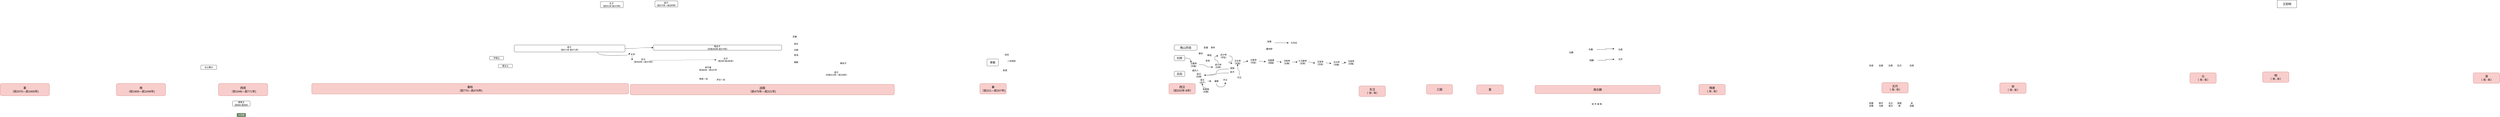 <mxfile version="10.7.6" type="github"><diagram id="B4h1iAgGutounkVAhYRp" name="history"><mxGraphModel dx="4846" dy="760" grid="1" gridSize="10" guides="1" tooltips="1" connect="1" arrows="1" fold="1" page="1" pageScale="1" pageWidth="827" pageHeight="1169" math="0" shadow="0"><root><mxCell id="0"/><mxCell id="1" parent="0"/><mxCell id="aPUkME7y7yC4_XbtxQYm-2" value="秦&lt;br&gt;（&lt;span&gt;前221—前207年)&lt;/span&gt;&lt;br&gt;" style="rounded=1;whiteSpace=wrap;html=1;fontSize=16;fillColor=#f8cecc;strokeColor=#b85450;" parent="1" vertex="1"><mxGeometry x="2966" y="570" width="150" height="60" as="geometry"/></mxCell><mxCell id="aPUkME7y7yC4_XbtxQYm-3" value="李斯" style="rounded=1;whiteSpace=wrap;html=1;fontSize=16;" parent="1" vertex="1"><mxGeometry x="3006" y="430" width="65" height="40" as="geometry"/></mxCell><mxCell id="aPUkME7y7yC4_XbtxQYm-4" value="战国&lt;br&gt;（&lt;span&gt;前475年—前221年&lt;/span&gt;&lt;span&gt;)&lt;/span&gt;&lt;br&gt;" style="rounded=1;whiteSpace=wrap;html=1;fontSize=16;fillColor=#f8cecc;strokeColor=#b85450;" parent="1" vertex="1"><mxGeometry x="980" y="575" width="1500" height="60" as="geometry"/></mxCell><mxCell id="aPUkME7y7yC4_XbtxQYm-5" value="春秋&lt;br&gt;（&lt;span&gt;前770—前476年)&lt;/span&gt;&lt;br&gt;" style="rounded=1;whiteSpace=wrap;html=1;fontSize=16;fillColor=#f8cecc;strokeColor=#b85450;" parent="1" vertex="1"><mxGeometry x="-830" y="570" width="1800" height="60" as="geometry"/></mxCell><mxCell id="aPUkME7y7yC4_XbtxQYm-6" value="西周&lt;br&gt;（&lt;span&gt;前1046—前771年)&lt;/span&gt;&lt;br&gt;" style="rounded=1;whiteSpace=wrap;html=1;fontSize=16;fillColor=#f8cecc;strokeColor=#b85450;" parent="1" vertex="1"><mxGeometry x="-1360" y="570" width="280" height="70" as="geometry"/></mxCell><mxCell id="aPUkME7y7yC4_XbtxQYm-7" value="商&lt;br&gt;（&lt;span&gt;前1600—前1046年)&lt;/span&gt;&lt;br&gt;" style="rounded=1;whiteSpace=wrap;html=1;fontSize=16;fillColor=#f8cecc;strokeColor=#b85450;" parent="1" vertex="1"><mxGeometry x="-1940" y="570" width="280" height="70" as="geometry"/></mxCell><mxCell id="aPUkME7y7yC4_XbtxQYm-8" value="夏&lt;br&gt;（&lt;span&gt;前2070—前1600年)&lt;/span&gt;&lt;br&gt;" style="rounded=1;whiteSpace=wrap;html=1;fontSize=16;fillColor=#f8cecc;strokeColor=#b85450;" parent="1" vertex="1"><mxGeometry x="-2599.833" y="570" width="280" height="70" as="geometry"/></mxCell><mxCell id="aPUkME7y7yC4_XbtxQYm-9" value="齐桓公" style="rounded=1;whiteSpace=wrap;html=1;fontSize=12;" parent="1" vertex="1"><mxGeometry x="180" y="415" width="80" height="20" as="geometry"/></mxCell><mxCell id="aPUkME7y7yC4_XbtxQYm-11" value="西汉&lt;br&gt;（前202年-8年）&lt;br&gt;" style="rounded=1;whiteSpace=wrap;html=1;fontSize=16;fillColor=#f8cecc;strokeColor=#b85450;" parent="1" vertex="1"><mxGeometry x="4040" y="570" width="150" height="60" as="geometry"/></mxCell><mxCell id="MpLFHPZ68rCktOpKLuaT-13" style="edgeStyle=orthogonalEdgeStyle;curved=1;rounded=0;orthogonalLoop=1;jettySize=auto;html=1;exitX=1;exitY=0.5;exitDx=0;exitDy=0;entryX=0.25;entryY=0;entryDx=0;entryDy=0;" parent="1" source="aPUkME7y7yC4_XbtxQYm-12" target="MpLFHPZ68rCktOpKLuaT-6" edge="1"><mxGeometry relative="1" as="geometry"/></mxCell><mxCell id="aPUkME7y7yC4_XbtxQYm-12" value="刘邦" style="rounded=1;whiteSpace=wrap;html=1;fontSize=16;" parent="1" vertex="1"><mxGeometry x="4070" y="410" width="60" height="30" as="geometry"/></mxCell><mxCell id="aPUkME7y7yC4_XbtxQYm-13" value="商山四诰" style="rounded=1;whiteSpace=wrap;html=1;fontSize=16;" parent="1" vertex="1"><mxGeometry x="4070" y="350" width="130" height="30" as="geometry"/></mxCell><mxCell id="aPUkME7y7yC4_XbtxQYm-14" value="吕后" style="rounded=1;whiteSpace=wrap;html=1;fontSize=16;" parent="1" vertex="1"><mxGeometry x="4070" y="500" width="60" height="30" as="geometry"/></mxCell><mxCell id="aPUkME7y7yC4_XbtxQYm-39" style="edgeStyle=orthogonalEdgeStyle;curved=1;rounded=0;orthogonalLoop=1;jettySize=auto;html=1;exitX=1;exitY=0.5;exitDx=0;exitDy=0;entryX=0;entryY=0.5;entryDx=0;entryDy=0;fontSize=12;" parent="1" source="aPUkME7y7yC4_XbtxQYm-15" target="aPUkME7y7yC4_XbtxQYm-16" edge="1"><mxGeometry relative="1" as="geometry"/></mxCell><mxCell id="r9mWfL_eA96lx4Y-Phn7-4" style="edgeStyle=orthogonalEdgeStyle;rounded=0;orthogonalLoop=1;jettySize=auto;html=1;exitX=0.75;exitY=1;exitDx=0;exitDy=0;entryX=0.016;entryY=0.413;entryDx=0;entryDy=0;entryPerimeter=0;curved=1;" parent="1" source="aPUkME7y7yC4_XbtxQYm-15" target="r9mWfL_eA96lx4Y-Phn7-3" edge="1"><mxGeometry relative="1" as="geometry"/></mxCell><mxCell id="aPUkME7y7yC4_XbtxQYm-15" value="老子&amp;nbsp;&lt;br style=&quot;font-size: 12px;&quot;&gt;（前571年-前471年）&lt;br style=&quot;font-size: 12px;&quot;&gt;" style="rounded=1;whiteSpace=wrap;html=1;fontSize=12;" parent="1" vertex="1"><mxGeometry x="320" y="350" width="630" height="40" as="geometry"/></mxCell><mxCell id="aPUkME7y7yC4_XbtxQYm-16" value="鬼谷子&amp;nbsp;&lt;br style=&quot;font-size: 12px;&quot;&gt;（约前400年-前270年）&lt;br style=&quot;font-size: 12px;&quot;&gt;" style="rounded=1;whiteSpace=wrap;html=1;fontSize=12;" parent="1" vertex="1"><mxGeometry x="1110" y="350" width="730" height="30" as="geometry"/></mxCell><mxCell id="aPUkME7y7yC4_XbtxQYm-17" value="孔子&amp;nbsp;&lt;br style=&quot;font-size: 12px&quot;&gt;（前551年-前479年）&lt;br style=&quot;font-size: 12px&quot;&gt;" style="rounded=1;whiteSpace=wrap;html=1;fontSize=12;" parent="1" vertex="1"><mxGeometry x="810" y="102" width="130" height="35" as="geometry"/></mxCell><mxCell id="aPUkME7y7yC4_XbtxQYm-21" value="孟子&amp;nbsp;&lt;br style=&quot;font-size: 12px&quot;&gt;（&lt;span&gt;前372年—前289年&lt;/span&gt;）&lt;br&gt;" style="rounded=1;whiteSpace=wrap;html=1;fontSize=12;" parent="1" vertex="1"><mxGeometry x="1120" y="98" width="130" height="35" as="geometry"/></mxCell><mxCell id="aPUkME7y7yC4_XbtxQYm-25" value="&lt;div style=&quot;text-align: center&quot;&gt;韩非子&lt;br&gt;&lt;/div&gt;" style="text;html=1;fontSize=12;" parent="1" vertex="1"><mxGeometry x="2170" y="441" width="90" height="30" as="geometry"/></mxCell><mxCell id="aPUkME7y7yC4_XbtxQYm-26" value="杨朱一派" style="text;html=1;fontSize=12;" parent="1" vertex="1"><mxGeometry x="1370" y="530" width="70" height="30" as="geometry"/></mxCell><mxCell id="aPUkME7y7yC4_XbtxQYm-27" value="&lt;div style=&quot;text-align: center&quot;&gt;&lt;span&gt;庄子&lt;/span&gt;&lt;/div&gt;&lt;div style=&quot;text-align: center&quot;&gt;&lt;span&gt;（前369-前286年）&lt;/span&gt;&lt;/div&gt;" style="text;html=1;fontSize=12;" parent="1" vertex="1"><mxGeometry x="1468" y="414" width="233" height="41" as="geometry"/></mxCell><mxCell id="aPUkME7y7yC4_XbtxQYm-28" value="尹文一派" style="text;html=1;fontSize=12;" parent="1" vertex="1"><mxGeometry x="1468" y="534.5" width="70" height="30" as="geometry"/></mxCell><mxCell id="aPUkME7y7yC4_XbtxQYm-32" value="庞涓" style="text;html=1;fontSize=12;" parent="1" vertex="1"><mxGeometry x="1908" y="394" width="50" height="30" as="geometry"/></mxCell><mxCell id="aPUkME7y7yC4_XbtxQYm-33" value="孙膑" style="text;html=1;fontSize=12;" parent="1" vertex="1"><mxGeometry x="1908" y="365" width="60" height="30" as="geometry"/></mxCell><mxCell id="aPUkME7y7yC4_XbtxQYm-34" value="商鞅" style="text;html=1;fontSize=12;" parent="1" vertex="1"><mxGeometry x="1908" y="435" width="50" height="30" as="geometry"/></mxCell><mxCell id="aPUkME7y7yC4_XbtxQYm-37" value="张仪" style="text;html=1;fontSize=12;" parent="1" vertex="1"><mxGeometry x="1908" y="330" width="50" height="30" as="geometry"/></mxCell><mxCell id="aPUkME7y7yC4_XbtxQYm-38" value="苏秦" style="text;html=1;fontSize=12;" parent="1" vertex="1"><mxGeometry x="1900" y="288.5" width="50" height="30" as="geometry"/></mxCell><mxCell id="aPUkME7y7yC4_XbtxQYm-40" value="东汉&lt;br&gt;（ 年- 年）&lt;br&gt;" style="rounded=1;whiteSpace=wrap;html=1;fontSize=16;fillColor=#f8cecc;strokeColor=#b85450;" parent="1" vertex="1"><mxGeometry x="5120" y="584" width="150" height="60" as="geometry"/></mxCell><mxCell id="aPUkME7y7yC4_XbtxQYm-42" value="隋唐&lt;br&gt;（ 年- 年）&lt;br&gt;" style="rounded=1;whiteSpace=wrap;html=1;fontSize=16;fillColor=#f8cecc;strokeColor=#b85450;" parent="1" vertex="1"><mxGeometry x="7050.5" y="575" width="150" height="60" as="geometry"/></mxCell><mxCell id="aPUkME7y7yC4_XbtxQYm-43" value="宋&lt;br&gt;（ 年- 年）&lt;br&gt;" style="rounded=1;whiteSpace=wrap;html=1;fontSize=16;fillColor=#f8cecc;strokeColor=#b85450;" parent="1" vertex="1"><mxGeometry x="8760" y="566.5" width="150" height="60" as="geometry"/></mxCell><mxCell id="aPUkME7y7yC4_XbtxQYm-44" value="元&lt;br&gt;（ 年- 年）&lt;br&gt;" style="rounded=1;whiteSpace=wrap;html=1;fontSize=16;fillColor=#f8cecc;strokeColor=#b85450;" parent="1" vertex="1"><mxGeometry x="9840" y="509" width="150" height="60" as="geometry"/></mxCell><mxCell id="aPUkME7y7yC4_XbtxQYm-45" value="明&lt;br&gt;（ 年- 年）&lt;br&gt;" style="rounded=1;whiteSpace=wrap;html=1;fontSize=16;fillColor=#f8cecc;strokeColor=#b85450;" parent="1" vertex="1"><mxGeometry x="10253" y="503.5" width="150" height="60" as="geometry"/></mxCell><mxCell id="aPUkME7y7yC4_XbtxQYm-46" value="清&lt;br&gt;（ 年- 年）&lt;br&gt;" style="rounded=1;whiteSpace=wrap;html=1;fontSize=16;fillColor=#f8cecc;strokeColor=#b85450;" parent="1" vertex="1"><mxGeometry x="11450" y="509" width="150" height="60" as="geometry"/></mxCell><mxCell id="aPUkME7y7yC4_XbtxQYm-47" value="王阳明" style="rounded=1;whiteSpace=wrap;html=1;glass=0;fontSize=16;arcSize=0;" parent="1" vertex="1"><mxGeometry x="10336.5" y="93.5" width="110" height="44" as="geometry"/></mxCell><mxCell id="XmjEOH4qvzH-M5LciXww-1" value="古公覃父" style="rounded=1;whiteSpace=wrap;html=1;" parent="1" vertex="1"><mxGeometry x="-1460" y="465" width="90" height="25" as="geometry"/></mxCell><mxCell id="MpLFHPZ68rCktOpKLuaT-1" value="萧何" style="text;html=1;strokeColor=none;fillColor=none;align=center;verticalAlign=middle;whiteSpace=wrap;rounded=0;" parent="1" vertex="1"><mxGeometry x="4200" y="389" width="40" height="20" as="geometry"/></mxCell><mxCell id="MpLFHPZ68rCktOpKLuaT-2" value="韩信" style="text;html=1;strokeColor=none;fillColor=none;align=center;verticalAlign=middle;whiteSpace=wrap;rounded=0;" parent="1" vertex="1"><mxGeometry x="4250" y="399" width="40" height="20" as="geometry"/></mxCell><mxCell id="MpLFHPZ68rCktOpKLuaT-3" value="张良" style="text;html=1;strokeColor=none;fillColor=none;align=center;verticalAlign=middle;whiteSpace=wrap;rounded=0;" parent="1" vertex="1"><mxGeometry x="4240" y="430" width="40" height="20" as="geometry"/></mxCell><mxCell id="MpLFHPZ68rCktOpKLuaT-4" value="彭越" style="text;html=1;strokeColor=none;fillColor=none;align=center;verticalAlign=middle;whiteSpace=wrap;rounded=0;" parent="1" vertex="1"><mxGeometry x="4230" y="355" width="40" height="20" as="geometry"/></mxCell><mxCell id="MpLFHPZ68rCktOpKLuaT-5" value="英布" style="text;html=1;strokeColor=none;fillColor=none;align=center;verticalAlign=middle;whiteSpace=wrap;rounded=0;" parent="1" vertex="1"><mxGeometry x="4270" y="355" width="40" height="20" as="geometry"/></mxCell><mxCell id="MpLFHPZ68rCktOpKLuaT-18" style="edgeStyle=orthogonalEdgeStyle;curved=1;rounded=0;orthogonalLoop=1;jettySize=auto;html=1;exitX=1;exitY=0.5;exitDx=0;exitDy=0;entryX=0;entryY=0.75;entryDx=0;entryDy=0;" parent="1" source="MpLFHPZ68rCktOpKLuaT-6" target="MpLFHPZ68rCktOpKLuaT-17" edge="1"><mxGeometry relative="1" as="geometry"/></mxCell><mxCell id="MpLFHPZ68rCktOpKLuaT-6" value="汉惠帝（刘盈）" style="text;html=1;strokeColor=none;fillColor=none;align=center;verticalAlign=middle;whiteSpace=wrap;rounded=0;" parent="1" vertex="1"><mxGeometry x="4150" y="450" width="60" height="25" as="geometry"/></mxCell><mxCell id="MpLFHPZ68rCktOpKLuaT-7" value="戚夫人" style="text;html=1;strokeColor=none;fillColor=none;align=center;verticalAlign=middle;whiteSpace=wrap;rounded=0;" parent="1" vertex="1"><mxGeometry x="4160" y="482.5" width="60" height="27" as="geometry"/></mxCell><mxCell id="MpLFHPZ68rCktOpKLuaT-23" style="edgeStyle=orthogonalEdgeStyle;curved=1;rounded=0;orthogonalLoop=1;jettySize=auto;html=1;exitX=1;exitY=0.5;exitDx=0;exitDy=0;" parent="1" source="MpLFHPZ68rCktOpKLuaT-10" target="MpLFHPZ68rCktOpKLuaT-22" edge="1"><mxGeometry relative="1" as="geometry"/></mxCell><mxCell id="MpLFHPZ68rCktOpKLuaT-10" value="汉文帝&lt;br&gt;（刘恒）&lt;br&gt;" style="text;html=1;strokeColor=none;fillColor=none;align=center;verticalAlign=middle;whiteSpace=wrap;rounded=0;" parent="1" vertex="1"><mxGeometry x="4400" y="435" width="60" height="25" as="geometry"/></mxCell><mxCell id="MpLFHPZ68rCktOpKLuaT-40" style="edgeStyle=orthogonalEdgeStyle;curved=1;rounded=0;orthogonalLoop=1;jettySize=auto;html=1;exitX=0.5;exitY=0;exitDx=0;exitDy=0;entryX=0.5;entryY=1;entryDx=0;entryDy=0;" parent="1" source="MpLFHPZ68rCktOpKLuaT-11" target="MpLFHPZ68rCktOpKLuaT-10" edge="1"><mxGeometry relative="1" as="geometry"/></mxCell><mxCell id="MpLFHPZ68rCktOpKLuaT-11" value="代王" style="text;html=1;strokeColor=none;fillColor=none;align=center;verticalAlign=middle;whiteSpace=wrap;rounded=0;" parent="1" vertex="1"><mxGeometry x="4410" y="523.5" width="60" height="25" as="geometry"/></mxCell><mxCell id="MpLFHPZ68rCktOpKLuaT-25" style="edgeStyle=orthogonalEdgeStyle;curved=1;rounded=0;orthogonalLoop=1;jettySize=auto;html=1;exitX=0.5;exitY=0;exitDx=0;exitDy=0;entryX=0;entryY=0.5;entryDx=0;entryDy=0;" parent="1" source="MpLFHPZ68rCktOpKLuaT-17" target="MpLFHPZ68rCktOpKLuaT-24" edge="1"><mxGeometry relative="1" as="geometry"/></mxCell><mxCell id="MpLFHPZ68rCktOpKLuaT-17" value="前少帝（刘恭）" style="text;html=1;strokeColor=none;fillColor=none;align=center;verticalAlign=middle;whiteSpace=wrap;rounded=0;" parent="1" vertex="1"><mxGeometry x="4290" y="457.5" width="60" height="25" as="geometry"/></mxCell><mxCell id="MpLFHPZ68rCktOpKLuaT-34" style="edgeStyle=orthogonalEdgeStyle;curved=1;rounded=0;orthogonalLoop=1;jettySize=auto;html=1;exitX=0;exitY=0.75;exitDx=0;exitDy=0;entryX=1;entryY=0.5;entryDx=0;entryDy=0;" parent="1" source="MpLFHPZ68rCktOpKLuaT-20" target="MpLFHPZ68rCktOpKLuaT-27" edge="1"><mxGeometry relative="1" as="geometry"/></mxCell><mxCell id="MpLFHPZ68rCktOpKLuaT-20" value="周勃" style="text;html=1;strokeColor=none;fillColor=none;align=center;verticalAlign=middle;whiteSpace=wrap;rounded=0;" parent="1" vertex="1"><mxGeometry x="4380" y="472.5" width="40" height="20" as="geometry"/></mxCell><mxCell id="MpLFHPZ68rCktOpKLuaT-35" style="edgeStyle=orthogonalEdgeStyle;curved=1;rounded=0;orthogonalLoop=1;jettySize=auto;html=1;exitX=0;exitY=0.75;exitDx=0;exitDy=0;entryX=1;entryY=0.5;entryDx=0;entryDy=0;" parent="1" source="MpLFHPZ68rCktOpKLuaT-21" target="MpLFHPZ68rCktOpKLuaT-27" edge="1"><mxGeometry relative="1" as="geometry"/></mxCell><mxCell id="MpLFHPZ68rCktOpKLuaT-21" value="陈平" style="text;html=1;strokeColor=none;fillColor=none;align=center;verticalAlign=middle;whiteSpace=wrap;rounded=0;" parent="1" vertex="1"><mxGeometry x="4380" y="495" width="40" height="20" as="geometry"/></mxCell><mxCell id="MpLFHPZ68rCktOpKLuaT-42" value="" style="edgeStyle=orthogonalEdgeStyle;curved=1;rounded=0;orthogonalLoop=1;jettySize=auto;html=1;" parent="1" source="MpLFHPZ68rCktOpKLuaT-22" target="MpLFHPZ68rCktOpKLuaT-41" edge="1"><mxGeometry relative="1" as="geometry"/></mxCell><mxCell id="MpLFHPZ68rCktOpKLuaT-22" value="汉景帝（刘启）" style="text;html=1;strokeColor=none;fillColor=none;align=center;verticalAlign=middle;whiteSpace=wrap;rounded=0;" parent="1" vertex="1"><mxGeometry x="4490" y="430" width="60" height="25" as="geometry"/></mxCell><mxCell id="MpLFHPZ68rCktOpKLuaT-45" value="" style="edgeStyle=orthogonalEdgeStyle;curved=1;rounded=0;orthogonalLoop=1;jettySize=auto;html=1;" parent="1" source="MpLFHPZ68rCktOpKLuaT-41" target="MpLFHPZ68rCktOpKLuaT-44" edge="1"><mxGeometry relative="1" as="geometry"/></mxCell><mxCell id="MpLFHPZ68rCktOpKLuaT-41" value="汉武帝&lt;br&gt;（刘彻）&lt;br&gt;" style="text;html=1;strokeColor=none;fillColor=none;align=center;verticalAlign=middle;whiteSpace=wrap;rounded=0;" parent="1" vertex="1"><mxGeometry x="4590" y="432.5" width="60" height="25" as="geometry"/></mxCell><mxCell id="MpLFHPZ68rCktOpKLuaT-47" value="" style="edgeStyle=orthogonalEdgeStyle;curved=1;rounded=0;orthogonalLoop=1;jettySize=auto;html=1;" parent="1" source="MpLFHPZ68rCktOpKLuaT-44" target="MpLFHPZ68rCktOpKLuaT-46" edge="1"><mxGeometry relative="1" as="geometry"/></mxCell><mxCell id="MpLFHPZ68rCktOpKLuaT-44" value="汉昭帝&lt;br&gt;（刘弗）&lt;br&gt;" style="text;html=1;strokeColor=none;fillColor=none;align=center;verticalAlign=middle;whiteSpace=wrap;rounded=0;" parent="1" vertex="1"><mxGeometry x="4680" y="435" width="60" height="25" as="geometry"/></mxCell><mxCell id="MpLFHPZ68rCktOpKLuaT-49" value="" style="edgeStyle=orthogonalEdgeStyle;curved=1;rounded=0;orthogonalLoop=1;jettySize=auto;html=1;" parent="1" source="MpLFHPZ68rCktOpKLuaT-46" target="MpLFHPZ68rCktOpKLuaT-48" edge="1"><mxGeometry relative="1" as="geometry"/></mxCell><mxCell id="MpLFHPZ68rCktOpKLuaT-46" value="9.汉废帝&lt;br&gt;（刘贺）&lt;br&gt;" style="text;html=1;strokeColor=none;fillColor=none;align=center;verticalAlign=middle;whiteSpace=wrap;rounded=0;" parent="1" vertex="1"><mxGeometry x="4770" y="435" width="60" height="25" as="geometry"/></mxCell><mxCell id="MpLFHPZ68rCktOpKLuaT-51" value="" style="edgeStyle=orthogonalEdgeStyle;curved=1;rounded=0;orthogonalLoop=1;jettySize=auto;html=1;" parent="1" source="MpLFHPZ68rCktOpKLuaT-48" target="MpLFHPZ68rCktOpKLuaT-50" edge="1"><mxGeometry relative="1" as="geometry"/></mxCell><mxCell id="MpLFHPZ68rCktOpKLuaT-48" value="汉宣帝&lt;br&gt;（刘询）&lt;br&gt;" style="text;html=1;strokeColor=none;fillColor=none;align=center;verticalAlign=middle;whiteSpace=wrap;rounded=0;" parent="1" vertex="1"><mxGeometry x="4870" y="440" width="60" height="25" as="geometry"/></mxCell><mxCell id="MpLFHPZ68rCktOpKLuaT-55" value="" style="edgeStyle=orthogonalEdgeStyle;curved=1;rounded=0;orthogonalLoop=1;jettySize=auto;html=1;" parent="1" source="MpLFHPZ68rCktOpKLuaT-50" target="MpLFHPZ68rCktOpKLuaT-54" edge="1"><mxGeometry relative="1" as="geometry"/></mxCell><mxCell id="MpLFHPZ68rCktOpKLuaT-50" value="汉元帝&lt;br&gt;（刘奭）&lt;br&gt;" style="text;html=1;strokeColor=none;fillColor=none;align=center;verticalAlign=middle;whiteSpace=wrap;rounded=0;" parent="1" vertex="1"><mxGeometry x="4962" y="442.5" width="60" height="25" as="geometry"/></mxCell><mxCell id="MpLFHPZ68rCktOpKLuaT-54" value="汉成帝&lt;br&gt;（刘骜）&lt;br&gt;" style="text;html=1;strokeColor=none;fillColor=none;align=center;verticalAlign=middle;whiteSpace=wrap;rounded=0;" parent="1" vertex="1"><mxGeometry x="5045" y="437.5" width="60" height="25" as="geometry"/></mxCell><mxCell id="MpLFHPZ68rCktOpKLuaT-26" style="edgeStyle=orthogonalEdgeStyle;curved=1;rounded=0;orthogonalLoop=1;jettySize=auto;html=1;exitX=1;exitY=0.5;exitDx=0;exitDy=0;entryX=0;entryY=0.75;entryDx=0;entryDy=0;" parent="1" source="MpLFHPZ68rCktOpKLuaT-24" target="MpLFHPZ68rCktOpKLuaT-10" edge="1"><mxGeometry relative="1" as="geometry"/></mxCell><mxCell id="MpLFHPZ68rCktOpKLuaT-24" value="后少帝&lt;br&gt;（刘弘）&lt;br&gt;" style="text;html=1;strokeColor=none;fillColor=none;align=center;verticalAlign=middle;whiteSpace=wrap;rounded=0;" parent="1" vertex="1"><mxGeometry x="4320" y="400" width="60" height="25" as="geometry"/></mxCell><mxCell id="MpLFHPZ68rCktOpKLuaT-27" value="赵王&lt;br&gt;（吕禄）&lt;br&gt;" style="text;html=1;strokeColor=none;fillColor=none;align=center;verticalAlign=middle;whiteSpace=wrap;rounded=0;" parent="1" vertex="1"><mxGeometry x="4180" y="509" width="60" height="27" as="geometry"/></mxCell><mxCell id="MpLFHPZ68rCktOpKLuaT-30" value="" style="edgeStyle=orthogonalEdgeStyle;curved=1;rounded=0;orthogonalLoop=1;jettySize=auto;html=1;" parent="1" source="MpLFHPZ68rCktOpKLuaT-28" target="MpLFHPZ68rCktOpKLuaT-29" edge="1"><mxGeometry relative="1" as="geometry"/></mxCell><mxCell id="MpLFHPZ68rCktOpKLuaT-28" value="梁王&lt;br&gt;（吕产）&lt;br&gt;" style="text;html=1;strokeColor=none;fillColor=none;align=center;verticalAlign=middle;whiteSpace=wrap;rounded=0;" parent="1" vertex="1"><mxGeometry x="4200" y="543" width="60" height="27" as="geometry"/></mxCell><mxCell id="MpLFHPZ68rCktOpKLuaT-33" style="edgeStyle=orthogonalEdgeStyle;curved=1;rounded=0;orthogonalLoop=1;jettySize=auto;html=1;exitX=0.5;exitY=1;exitDx=0;exitDy=0;entryX=0.5;entryY=1;entryDx=0;entryDy=0;" parent="1" source="MpLFHPZ68rCktOpKLuaT-29" target="MpLFHPZ68rCktOpKLuaT-31" edge="1"><mxGeometry relative="1" as="geometry"/></mxCell><mxCell id="MpLFHPZ68rCktOpKLuaT-29" value="灌婴&lt;br&gt;" style="text;html=1;strokeColor=none;fillColor=none;align=center;verticalAlign=middle;whiteSpace=wrap;rounded=0;" parent="1" vertex="1"><mxGeometry x="4280" y="543" width="60" height="27" as="geometry"/></mxCell><mxCell id="MpLFHPZ68rCktOpKLuaT-31" value="齐王&lt;br&gt;" style="text;html=1;strokeColor=none;fillColor=none;align=center;verticalAlign=middle;whiteSpace=wrap;rounded=0;" parent="1" vertex="1"><mxGeometry x="4330" y="536" width="60" height="27" as="geometry"/></mxCell><mxCell id="MpLFHPZ68rCktOpKLuaT-39" style="edgeStyle=orthogonalEdgeStyle;curved=1;rounded=0;orthogonalLoop=1;jettySize=auto;html=1;exitX=0.5;exitY=0;exitDx=0;exitDy=0;entryX=0.5;entryY=1;entryDx=0;entryDy=0;" parent="1" source="MpLFHPZ68rCktOpKLuaT-36" target="MpLFHPZ68rCktOpKLuaT-28" edge="1"><mxGeometry relative="1" as="geometry"/></mxCell><mxCell id="MpLFHPZ68rCktOpKLuaT-36" value="朱虚侯&lt;br&gt;（刘章）&lt;br&gt;" style="text;html=1;strokeColor=none;fillColor=none;align=center;verticalAlign=middle;whiteSpace=wrap;rounded=0;" parent="1" vertex="1"><mxGeometry x="4225" y="595" width="50" height="30" as="geometry"/></mxCell><mxCell id="MpLFHPZ68rCktOpKLuaT-56" value="汉武帝&lt;br&gt;（刘彻）&lt;br&gt;" style="text;html=1;strokeColor=none;fillColor=none;align=center;verticalAlign=middle;whiteSpace=wrap;rounded=0;" parent="1" vertex="1"><mxGeometry x="4590" y="432.5" width="60" height="25" as="geometry"/></mxCell><mxCell id="MpLFHPZ68rCktOpKLuaT-57" value="董仲舒&lt;br&gt;" style="text;html=1;strokeColor=none;fillColor=none;align=center;verticalAlign=middle;whiteSpace=wrap;rounded=0;" parent="1" vertex="1"><mxGeometry x="4580" y="360" width="60" height="25" as="geometry"/></mxCell><mxCell id="MpLFHPZ68rCktOpKLuaT-60" value="" style="edgeStyle=orthogonalEdgeStyle;curved=1;rounded=0;orthogonalLoop=1;jettySize=auto;html=1;" parent="1" source="MpLFHPZ68rCktOpKLuaT-58" target="MpLFHPZ68rCktOpKLuaT-59" edge="1"><mxGeometry relative="1" as="geometry"/></mxCell><mxCell id="MpLFHPZ68rCktOpKLuaT-58" value="张骞&lt;br&gt;&lt;br&gt;" style="text;html=1;strokeColor=none;fillColor=none;align=center;verticalAlign=middle;whiteSpace=wrap;rounded=0;" parent="1" vertex="1"><mxGeometry x="4580" y="325" width="60" height="25" as="geometry"/></mxCell><mxCell id="MpLFHPZ68rCktOpKLuaT-59" value="大月氏" style="text;html=1;strokeColor=none;fillColor=none;align=center;verticalAlign=middle;whiteSpace=wrap;rounded=0;" parent="1" vertex="1"><mxGeometry x="4720" y="325" width="60" height="25" as="geometry"/></mxCell><mxCell id="r9mWfL_eA96lx4Y-Phn7-6" style="edgeStyle=orthogonalEdgeStyle;curved=1;rounded=0;orthogonalLoop=1;jettySize=auto;html=1;dashed=1;" parent="1" source="r9mWfL_eA96lx4Y-Phn7-2" target="aPUkME7y7yC4_XbtxQYm-27" edge="1"><mxGeometry relative="1" as="geometry"><mxPoint x="1332.647" y="433.971" as="sourcePoint"/></mxGeometry></mxCell><mxCell id="r9mWfL_eA96lx4Y-Phn7-2" value="&lt;div style=&quot;text-align: center&quot;&gt;列子&lt;/div&gt;&lt;div style=&quot;text-align: center&quot;&gt;&lt;span&gt;（前&lt;/span&gt;&lt;span&gt;450年—前375年&lt;/span&gt;&lt;span&gt;）&lt;/span&gt;&lt;/div&gt;" style="text;html=1;fontSize=12;" parent="1" vertex="1"><mxGeometry x="990" y="419" width="100" height="37" as="geometry"/></mxCell><mxCell id="r9mWfL_eA96lx4Y-Phn7-5" style="edgeStyle=orthogonalEdgeStyle;curved=1;rounded=0;orthogonalLoop=1;jettySize=auto;html=1;exitX=0.25;exitY=1;exitDx=0;exitDy=0;entryX=0;entryY=0.5;entryDx=0;entryDy=0;" parent="1" source="r9mWfL_eA96lx4Y-Phn7-3" target="r9mWfL_eA96lx4Y-Phn7-2" edge="1"><mxGeometry relative="1" as="geometry"/></mxCell><mxCell id="r9mWfL_eA96lx4Y-Phn7-3" value="&lt;div style=&quot;text-align: center&quot;&gt;关尹&lt;/div&gt;" style="text;html=1;fontSize=12;" parent="1" vertex="1"><mxGeometry x="980" y="390" width="40" height="25" as="geometry"/></mxCell><mxCell id="r9mWfL_eA96lx4Y-Phn7-7" value="&lt;div style=&quot;text-align: center&quot;&gt;&lt;span&gt;荀子&lt;/span&gt;&lt;/div&gt;&lt;div style=&quot;text-align: center&quot;&gt;&lt;span&gt;（约前313年－前238年）&lt;/span&gt;&lt;/div&gt;" style="text;html=1;align=center;" parent="1" vertex="1"><mxGeometry x="1960" y="493" width="380" height="37" as="geometry"/></mxCell><mxCell id="r9mWfL_eA96lx4Y-Phn7-8" value="晋文公" style="rounded=1;whiteSpace=wrap;html=1;fontSize=12;" parent="1" vertex="1"><mxGeometry x="230" y="460" width="80" height="20" as="geometry"/></mxCell><mxCell id="r9mWfL_eA96lx4Y-Phn7-11" value="二世胡亥" style="text;html=1;" parent="1" vertex="1"><mxGeometry x="3120" y="427.5" width="70" height="30" as="geometry"/></mxCell><mxCell id="r9mWfL_eA96lx4Y-Phn7-12" value="赵高" style="text;html=1;" parent="1" vertex="1"><mxGeometry x="3095" y="481" width="50" height="30" as="geometry"/></mxCell><mxCell id="r9mWfL_eA96lx4Y-Phn7-13" value="扶苏" style="text;html=1;" parent="1" vertex="1"><mxGeometry x="3105" y="392" width="50" height="30" as="geometry"/></mxCell><mxCell id="r9mWfL_eA96lx4Y-Phn7-14" value="&lt;div style=&quot;text-align: center&quot;&gt;&lt;span&gt;申不害&lt;/span&gt;&lt;/div&gt;&lt;div style=&quot;text-align: center&quot;&gt;&lt;span&gt;前385年－前337年&lt;/span&gt;&lt;/div&gt;" style="text;html=1;" parent="1" vertex="1"><mxGeometry x="1370" y="465" width="170" height="30" as="geometry"/></mxCell><mxCell id="zDtLxDJx-mtVt5FpkuiB-1" value="周孝王&lt;br&gt;（前960-前896）&lt;br&gt;" style="rounded=1;whiteSpace=wrap;html=1;" vertex="1" parent="1"><mxGeometry x="-1280" y="670" width="100" height="30" as="geometry"/></mxCell><mxCell id="zDtLxDJx-mtVt5FpkuiB-2" value="大克鼎&lt;br&gt;" style="rounded=1;whiteSpace=wrap;html=1;fillColor=#6d8764;strokeColor=#3A5431;fontColor=#ffffff;" vertex="1" parent="1"><mxGeometry x="-1255" y="740" width="50" height="20" as="geometry"/></mxCell><mxCell id="zDtLxDJx-mtVt5FpkuiB-6" value="三国&lt;br&gt;" style="rounded=1;whiteSpace=wrap;html=1;fontSize=16;fillColor=#f8cecc;strokeColor=#b85450;" vertex="1" parent="1"><mxGeometry x="5503" y="576" width="148" height="55" as="geometry"/></mxCell><mxCell id="zDtLxDJx-mtVt5FpkuiB-7" value="南北朝&lt;br&gt;" style="rounded=1;whiteSpace=wrap;html=1;fontSize=16;fillColor=#f8cecc;strokeColor=#b85450;" vertex="1" parent="1"><mxGeometry x="6120" y="581" width="711" height="47" as="geometry"/></mxCell><mxCell id="zDtLxDJx-mtVt5FpkuiB-9" value="宋 齐 梁 陈" style="text;html=1;strokeColor=none;fillColor=none;align=center;verticalAlign=middle;whiteSpace=wrap;rounded=0;" vertex="1" parent="1"><mxGeometry x="6362" y="678" width="218" height="20" as="geometry"/></mxCell><mxCell id="zDtLxDJx-mtVt5FpkuiB-10" value="北魏" style="text;html=1;strokeColor=none;fillColor=none;align=center;verticalAlign=middle;whiteSpace=wrap;rounded=0;" vertex="1" parent="1"><mxGeometry x="6290" y="383" width="70" height="20" as="geometry"/></mxCell><mxCell id="zDtLxDJx-mtVt5FpkuiB-16" style="edgeStyle=orthogonalEdgeStyle;rounded=0;orthogonalLoop=1;jettySize=auto;html=1;entryX=0;entryY=0.25;entryDx=0;entryDy=0;" edge="1" parent="1" source="zDtLxDJx-mtVt5FpkuiB-11" target="zDtLxDJx-mtVt5FpkuiB-14"><mxGeometry relative="1" as="geometry"/></mxCell><mxCell id="zDtLxDJx-mtVt5FpkuiB-11" value="东魏" style="text;html=1;strokeColor=none;fillColor=none;align=center;verticalAlign=middle;whiteSpace=wrap;rounded=0;" vertex="1" parent="1"><mxGeometry x="6401" y="368" width="70" height="15" as="geometry"/></mxCell><mxCell id="zDtLxDJx-mtVt5FpkuiB-17" style="edgeStyle=orthogonalEdgeStyle;rounded=0;orthogonalLoop=1;jettySize=auto;html=1;exitX=1;exitY=0.5;exitDx=0;exitDy=0;entryX=0;entryY=0.5;entryDx=0;entryDy=0;" edge="1" parent="1" source="zDtLxDJx-mtVt5FpkuiB-12" target="zDtLxDJx-mtVt5FpkuiB-15"><mxGeometry relative="1" as="geometry"/></mxCell><mxCell id="zDtLxDJx-mtVt5FpkuiB-12" value="西魏" style="text;html=1;strokeColor=none;fillColor=none;align=center;verticalAlign=middle;whiteSpace=wrap;rounded=0;" vertex="1" parent="1"><mxGeometry x="6405.5" y="430" width="70" height="15" as="geometry"/></mxCell><mxCell id="zDtLxDJx-mtVt5FpkuiB-14" value="北周" style="text;html=1;strokeColor=none;fillColor=none;align=center;verticalAlign=middle;whiteSpace=wrap;rounded=0;" vertex="1" parent="1"><mxGeometry x="6570" y="368" width="70" height="15" as="geometry"/></mxCell><mxCell id="zDtLxDJx-mtVt5FpkuiB-15" value="北齐" style="text;html=1;strokeColor=none;fillColor=none;align=center;verticalAlign=middle;whiteSpace=wrap;rounded=0;" vertex="1" parent="1"><mxGeometry x="6570" y="424.5" width="70" height="15" as="geometry"/></mxCell><mxCell id="zDtLxDJx-mtVt5FpkuiB-18" value="五代&lt;br&gt;（ 年- 年）&lt;br&gt;" style="rounded=1;whiteSpace=wrap;html=1;fontSize=16;fillColor=#f8cecc;strokeColor=#b85450;" vertex="1" parent="1"><mxGeometry x="8090" y="564.5" width="150" height="60" as="geometry"/></mxCell><mxCell id="zDtLxDJx-mtVt5FpkuiB-19" value="后唐" style="text;html=1;strokeColor=none;fillColor=none;align=center;verticalAlign=middle;whiteSpace=wrap;rounded=0;" vertex="1" parent="1"><mxGeometry x="8065" y="457.5" width="40" height="20" as="geometry"/></mxCell><mxCell id="zDtLxDJx-mtVt5FpkuiB-20" value="后梁" style="text;html=1;strokeColor=none;fillColor=none;align=center;verticalAlign=middle;whiteSpace=wrap;rounded=0;" vertex="1" parent="1"><mxGeometry x="8010" y="457.5" width="40" height="20" as="geometry"/></mxCell><mxCell id="zDtLxDJx-mtVt5FpkuiB-21" value="后晋" style="text;html=1;strokeColor=none;fillColor=none;align=center;verticalAlign=middle;whiteSpace=wrap;rounded=0;" vertex="1" parent="1"><mxGeometry x="8120" y="457.5" width="40" height="20" as="geometry"/></mxCell><mxCell id="zDtLxDJx-mtVt5FpkuiB-22" value="后汉" style="text;html=1;strokeColor=none;fillColor=none;align=center;verticalAlign=middle;whiteSpace=wrap;rounded=0;" vertex="1" parent="1"><mxGeometry x="8170" y="457.5" width="40" height="20" as="geometry"/></mxCell><mxCell id="zDtLxDJx-mtVt5FpkuiB-23" value="后周" style="text;html=1;strokeColor=none;fillColor=none;align=center;verticalAlign=middle;whiteSpace=wrap;rounded=0;" vertex="1" parent="1"><mxGeometry x="8240" y="457.5" width="40" height="20" as="geometry"/></mxCell><mxCell id="zDtLxDJx-mtVt5FpkuiB-24" value="南平&lt;br&gt;马楚&lt;br&gt;" style="text;html=1;strokeColor=none;fillColor=none;align=center;verticalAlign=middle;whiteSpace=wrap;rounded=0;" vertex="1" parent="1"><mxGeometry x="8065" y="680.0" width="40" height="20" as="geometry"/></mxCell><mxCell id="zDtLxDJx-mtVt5FpkuiB-25" value="前蜀&lt;br&gt;后蜀&lt;br&gt;" style="text;html=1;strokeColor=none;fillColor=none;align=center;verticalAlign=middle;whiteSpace=wrap;rounded=0;" vertex="1" parent="1"><mxGeometry x="8010" y="680" width="40" height="20" as="geometry"/></mxCell><mxCell id="zDtLxDJx-mtVt5FpkuiB-26" value="北汉&lt;br&gt;南汉&lt;br&gt;" style="text;html=1;strokeColor=none;fillColor=none;align=center;verticalAlign=middle;whiteSpace=wrap;rounded=0;" vertex="1" parent="1"><mxGeometry x="8120" y="680" width="40" height="20" as="geometry"/></mxCell><mxCell id="zDtLxDJx-mtVt5FpkuiB-27" value="南唐&lt;br&gt;闽&lt;br&gt;" style="text;html=1;strokeColor=none;fillColor=none;align=center;verticalAlign=middle;whiteSpace=wrap;rounded=0;" vertex="1" parent="1"><mxGeometry x="8170" y="680" width="40" height="20" as="geometry"/></mxCell><mxCell id="zDtLxDJx-mtVt5FpkuiB-28" value="吴&lt;br&gt;吴越&lt;br&gt;" style="text;html=1;strokeColor=none;fillColor=none;align=center;verticalAlign=middle;whiteSpace=wrap;rounded=0;" vertex="1" parent="1"><mxGeometry x="8240" y="680" width="40" height="20" as="geometry"/></mxCell><mxCell id="zDtLxDJx-mtVt5FpkuiB-29" value="晋" style="rounded=1;whiteSpace=wrap;html=1;fontSize=16;fillColor=#f8cecc;strokeColor=#b85450;" vertex="1" parent="1"><mxGeometry x="5788" y="578" width="152" height="53" as="geometry"/></mxCell></root></mxGraphModel></diagram><diagram name="history2" id="2SAzTIJdvY0mE2SYjNv9"><mxGraphModel dx="4129" dy="584" grid="1" gridSize="10" guides="1" tooltips="1" connect="1" arrows="1" fold="1" page="1" pageScale="1" pageWidth="827" pageHeight="1169" math="0" shadow="0"><root><mxCell id="4trryhOtO0X4aLTo_cYt-0"/><mxCell id="4trryhOtO0X4aLTo_cYt-1" parent="4trryhOtO0X4aLTo_cYt-0"/><mxCell id="4trryhOtO0X4aLTo_cYt-2" value="秦&lt;br&gt;（&lt;span&gt;前221—前207年)&lt;/span&gt;&lt;br&gt;" style="rounded=1;whiteSpace=wrap;html=1;fontSize=16;fillColor=#f8cecc;strokeColor=#b85450;" parent="4trryhOtO0X4aLTo_cYt-1" vertex="1"><mxGeometry x="2966" y="570" width="150" height="60" as="geometry"/></mxCell><mxCell id="4trryhOtO0X4aLTo_cYt-3" value="李斯" style="rounded=1;whiteSpace=wrap;html=1;fontSize=16;" parent="4trryhOtO0X4aLTo_cYt-1" vertex="1"><mxGeometry x="3006" y="430" width="65" height="40" as="geometry"/></mxCell><mxCell id="4trryhOtO0X4aLTo_cYt-4" value="战国&lt;br&gt;（&lt;span&gt;前475年—前221年&lt;/span&gt;&lt;span&gt;)&lt;/span&gt;&lt;br&gt;" style="rounded=1;whiteSpace=wrap;html=1;fontSize=16;fillColor=#f8cecc;strokeColor=#b85450;" parent="4trryhOtO0X4aLTo_cYt-1" vertex="1"><mxGeometry x="980" y="575" width="1500" height="60" as="geometry"/></mxCell><mxCell id="4trryhOtO0X4aLTo_cYt-5" value="春秋&lt;br&gt;（&lt;span&gt;前770—前476年)&lt;/span&gt;&lt;br&gt;" style="rounded=1;whiteSpace=wrap;html=1;fontSize=16;fillColor=#f8cecc;strokeColor=#b85450;" parent="4trryhOtO0X4aLTo_cYt-1" vertex="1"><mxGeometry x="-830" y="570" width="1800" height="60" as="geometry"/></mxCell><mxCell id="4trryhOtO0X4aLTo_cYt-6" value="西周&lt;br&gt;（&lt;span&gt;前1046—前771年)&lt;/span&gt;&lt;br&gt;" style="rounded=1;whiteSpace=wrap;html=1;fontSize=16;fillColor=#f8cecc;strokeColor=#b85450;" parent="4trryhOtO0X4aLTo_cYt-1" vertex="1"><mxGeometry x="-1360" y="570" width="280" height="70" as="geometry"/></mxCell><mxCell id="4trryhOtO0X4aLTo_cYt-7" value="商&lt;br&gt;（&lt;span&gt;前1600—前1046年)&lt;/span&gt;&lt;br&gt;" style="rounded=1;whiteSpace=wrap;html=1;fontSize=16;fillColor=#f8cecc;strokeColor=#b85450;" parent="4trryhOtO0X4aLTo_cYt-1" vertex="1"><mxGeometry x="-1940" y="570" width="280" height="70" as="geometry"/></mxCell><mxCell id="4trryhOtO0X4aLTo_cYt-8" value="夏&lt;br&gt;（&lt;span&gt;前2070—前1600年)&lt;/span&gt;&lt;br&gt;" style="rounded=1;whiteSpace=wrap;html=1;fontSize=16;fillColor=#f8cecc;strokeColor=#b85450;" parent="4trryhOtO0X4aLTo_cYt-1" vertex="1"><mxGeometry x="-2599.833" y="570" width="280" height="70" as="geometry"/></mxCell><mxCell id="4trryhOtO0X4aLTo_cYt-9" value="齐桓公" style="rounded=1;whiteSpace=wrap;html=1;fontSize=12;" parent="4trryhOtO0X4aLTo_cYt-1" vertex="1"><mxGeometry x="1620" y="510" width="80" height="20" as="geometry"/></mxCell><mxCell id="4trryhOtO0X4aLTo_cYt-10" value="晋文公" style="rounded=1;whiteSpace=wrap;html=1;fontSize=12;" parent="4trryhOtO0X4aLTo_cYt-1" vertex="1"><mxGeometry x="1750" y="510" width="80" height="20" as="geometry"/></mxCell><mxCell id="4trryhOtO0X4aLTo_cYt-11" value="西汉&lt;br&gt;（前202年-8年）&lt;br&gt;" style="rounded=1;whiteSpace=wrap;html=1;fontSize=16;fillColor=#f8cecc;strokeColor=#b85450;" parent="4trryhOtO0X4aLTo_cYt-1" vertex="1"><mxGeometry x="4040" y="570" width="150" height="60" as="geometry"/></mxCell><mxCell id="4trryhOtO0X4aLTo_cYt-12" value="刘邦" style="rounded=1;whiteSpace=wrap;html=1;fontSize=16;" parent="4trryhOtO0X4aLTo_cYt-1" vertex="1"><mxGeometry x="4070" y="410" width="60" height="30" as="geometry"/></mxCell><mxCell id="4trryhOtO0X4aLTo_cYt-13" value="商山四诰" style="rounded=1;whiteSpace=wrap;html=1;fontSize=16;" parent="4trryhOtO0X4aLTo_cYt-1" vertex="1"><mxGeometry x="4070" y="350" width="130" height="30" as="geometry"/></mxCell><mxCell id="4trryhOtO0X4aLTo_cYt-14" value="吕后" style="rounded=1;whiteSpace=wrap;html=1;fontSize=16;" parent="4trryhOtO0X4aLTo_cYt-1" vertex="1"><mxGeometry x="4100" y="470" width="60" height="30" as="geometry"/></mxCell><mxCell id="4trryhOtO0X4aLTo_cYt-15" style="edgeStyle=orthogonalEdgeStyle;curved=1;rounded=0;orthogonalLoop=1;jettySize=auto;html=1;exitX=1;exitY=0.5;exitDx=0;exitDy=0;entryX=0;entryY=0.5;entryDx=0;entryDy=0;fontSize=12;" parent="4trryhOtO0X4aLTo_cYt-1" source="4trryhOtO0X4aLTo_cYt-16" target="4trryhOtO0X4aLTo_cYt-17" edge="1"><mxGeometry relative="1" as="geometry"/></mxCell><mxCell id="4trryhOtO0X4aLTo_cYt-16" value="老子&amp;nbsp;&lt;br style=&quot;font-size: 12px;&quot;&gt;（前571年-前471年）&lt;br style=&quot;font-size: 12px;&quot;&gt;" style="rounded=1;whiteSpace=wrap;html=1;fontSize=12;" parent="4trryhOtO0X4aLTo_cYt-1" vertex="1"><mxGeometry x="770" y="350" width="180" height="40" as="geometry"/></mxCell><mxCell id="4trryhOtO0X4aLTo_cYt-17" value="鬼谷子&amp;nbsp;&lt;br style=&quot;font-size: 12px;&quot;&gt;（约前400年-前270年）&lt;br style=&quot;font-size: 12px;&quot;&gt;" style="rounded=1;whiteSpace=wrap;html=1;fontSize=12;" parent="4trryhOtO0X4aLTo_cYt-1" vertex="1"><mxGeometry x="1110" y="350" width="140" height="40" as="geometry"/></mxCell><mxCell id="4trryhOtO0X4aLTo_cYt-18" value="孔子&amp;nbsp;&lt;br style=&quot;font-size: 12px&quot;&gt;（前551年-前479年）&lt;br style=&quot;font-size: 12px&quot;&gt;" style="rounded=1;whiteSpace=wrap;html=1;fontSize=12;" parent="4trryhOtO0X4aLTo_cYt-1" vertex="1"><mxGeometry x="810" y="102" width="130" height="35" as="geometry"/></mxCell><mxCell id="4trryhOtO0X4aLTo_cYt-19" value="孟子&amp;nbsp;&lt;br style=&quot;font-size: 12px&quot;&gt;（&lt;span&gt;前372年—前289年&lt;/span&gt;）&lt;br&gt;" style="rounded=1;whiteSpace=wrap;html=1;fontSize=12;" parent="4trryhOtO0X4aLTo_cYt-1" vertex="1"><mxGeometry x="1120" y="98" width="130" height="35" as="geometry"/></mxCell><mxCell id="4trryhOtO0X4aLTo_cYt-20" value="申、韩一派" style="text;html=1;fontSize=12;" parent="4trryhOtO0X4aLTo_cYt-1" vertex="1"><mxGeometry x="1140" y="410" width="90" height="30" as="geometry"/></mxCell><mxCell id="4trryhOtO0X4aLTo_cYt-21" value="杨朱一派" style="text;html=1;fontSize=12;" parent="4trryhOtO0X4aLTo_cYt-1" vertex="1"><mxGeometry x="1140" y="440" width="70" height="30" as="geometry"/></mxCell><mxCell id="4trryhOtO0X4aLTo_cYt-22" value="庄、列一派" style="text;html=1;fontSize=12;" parent="4trryhOtO0X4aLTo_cYt-1" vertex="1"><mxGeometry x="1140" y="470" width="90" height="30" as="geometry"/></mxCell><mxCell id="4trryhOtO0X4aLTo_cYt-23" value="尹文一派" style="text;html=1;fontSize=12;" parent="4trryhOtO0X4aLTo_cYt-1" vertex="1"><mxGeometry x="1140" y="500" width="70" height="30" as="geometry"/></mxCell><mxCell id="4trryhOtO0X4aLTo_cYt-24" value="庞涓" style="text;html=1;fontSize=12;" parent="4trryhOtO0X4aLTo_cYt-1" vertex="1"><mxGeometry x="1370" y="394" width="50" height="30" as="geometry"/></mxCell><mxCell id="4trryhOtO0X4aLTo_cYt-25" value="孙膑" style="text;html=1;fontSize=12;" parent="4trryhOtO0X4aLTo_cYt-1" vertex="1"><mxGeometry x="1365" y="365" width="60" height="30" as="geometry"/></mxCell><mxCell id="4trryhOtO0X4aLTo_cYt-26" value="商鞅" style="text;html=1;fontSize=12;" parent="4trryhOtO0X4aLTo_cYt-1" vertex="1"><mxGeometry x="1370" y="435" width="50" height="30" as="geometry"/></mxCell><mxCell id="4trryhOtO0X4aLTo_cYt-27" value="张仪" style="text;html=1;fontSize=12;" parent="4trryhOtO0X4aLTo_cYt-1" vertex="1"><mxGeometry x="1370" y="330" width="50" height="30" as="geometry"/></mxCell><mxCell id="4trryhOtO0X4aLTo_cYt-28" value="苏秦" style="text;html=1;fontSize=12;" parent="4trryhOtO0X4aLTo_cYt-1" vertex="1"><mxGeometry x="1365" y="300" width="50" height="30" as="geometry"/></mxCell><mxCell id="4trryhOtO0X4aLTo_cYt-29" value="东汉&lt;br&gt;（ 年- 年）&lt;br&gt;" style="rounded=1;whiteSpace=wrap;html=1;fontSize=16;fillColor=#f8cecc;strokeColor=#b85450;" parent="4trryhOtO0X4aLTo_cYt-1" vertex="1"><mxGeometry x="4430" y="580" width="150" height="60" as="geometry"/></mxCell><mxCell id="4trryhOtO0X4aLTo_cYt-30" value="六朝&lt;br&gt;（ 年- 年）&lt;br&gt;" style="rounded=1;whiteSpace=wrap;html=1;fontSize=16;fillColor=#f8cecc;strokeColor=#b85450;" parent="4trryhOtO0X4aLTo_cYt-1" vertex="1"><mxGeometry x="4760" y="583.5" width="150" height="60" as="geometry"/></mxCell><mxCell id="4trryhOtO0X4aLTo_cYt-31" value="隋唐&lt;br&gt;（ 年- 年）&lt;br&gt;" style="rounded=1;whiteSpace=wrap;html=1;fontSize=16;fillColor=#f8cecc;strokeColor=#b85450;" parent="4trryhOtO0X4aLTo_cYt-1" vertex="1"><mxGeometry x="5170" y="580" width="150" height="60" as="geometry"/></mxCell><mxCell id="4trryhOtO0X4aLTo_cYt-32" value="宋五代&lt;br&gt;（ 年- 年）&lt;br&gt;" style="rounded=1;whiteSpace=wrap;html=1;fontSize=16;fillColor=#f8cecc;strokeColor=#b85450;" parent="4trryhOtO0X4aLTo_cYt-1" vertex="1"><mxGeometry x="5470" y="580" width="150" height="60" as="geometry"/></mxCell><mxCell id="4trryhOtO0X4aLTo_cYt-33" value="元&lt;br&gt;（ 年- 年）&lt;br&gt;" style="rounded=1;whiteSpace=wrap;html=1;fontSize=16;fillColor=#f8cecc;strokeColor=#b85450;" parent="4trryhOtO0X4aLTo_cYt-1" vertex="1"><mxGeometry x="5830" y="580" width="150" height="60" as="geometry"/></mxCell><mxCell id="4trryhOtO0X4aLTo_cYt-34" value="明&lt;br&gt;（ 年- 年）&lt;br&gt;" style="rounded=1;whiteSpace=wrap;html=1;fontSize=16;fillColor=#f8cecc;strokeColor=#b85450;" parent="4trryhOtO0X4aLTo_cYt-1" vertex="1"><mxGeometry x="6310" y="583.5" width="150" height="60" as="geometry"/></mxCell><mxCell id="4trryhOtO0X4aLTo_cYt-35" value="清&lt;br&gt;（ 年- 年）&lt;br&gt;" style="rounded=1;whiteSpace=wrap;html=1;fontSize=16;fillColor=#f8cecc;strokeColor=#b85450;" parent="4trryhOtO0X4aLTo_cYt-1" vertex="1"><mxGeometry x="6680" y="580" width="150" height="60" as="geometry"/></mxCell><mxCell id="4trryhOtO0X4aLTo_cYt-36" value="王阳明" style="rounded=1;whiteSpace=wrap;html=1;glass=0;fontSize=16;" parent="4trryhOtO0X4aLTo_cYt-1" vertex="1"><mxGeometry x="6310" y="430" width="120" height="60" as="geometry"/></mxCell></root></mxGraphModel></diagram><diagram id="RzzwAbozjq116GFoHgES" name="Page-3"><mxGraphModel dx="821" dy="584" grid="1" gridSize="10" guides="1" tooltips="1" connect="1" arrows="1" fold="1" page="1" pageScale="1" pageWidth="827" pageHeight="1169" math="0" shadow="0"><root><mxCell id="_TwRBatC5KEt483XlIn2-0"/><mxCell id="_TwRBatC5KEt483XlIn2-1" parent="_TwRBatC5KEt483XlIn2-0"/><mxCell id="_TwRBatC5KEt483XlIn2-2" value="" style="rounded=1;whiteSpace=wrap;html=1;" vertex="1" parent="_TwRBatC5KEt483XlIn2-1"><mxGeometry x="240" y="330" width="160" height="40" as="geometry"/></mxCell></root></mxGraphModel></diagram></mxfile>